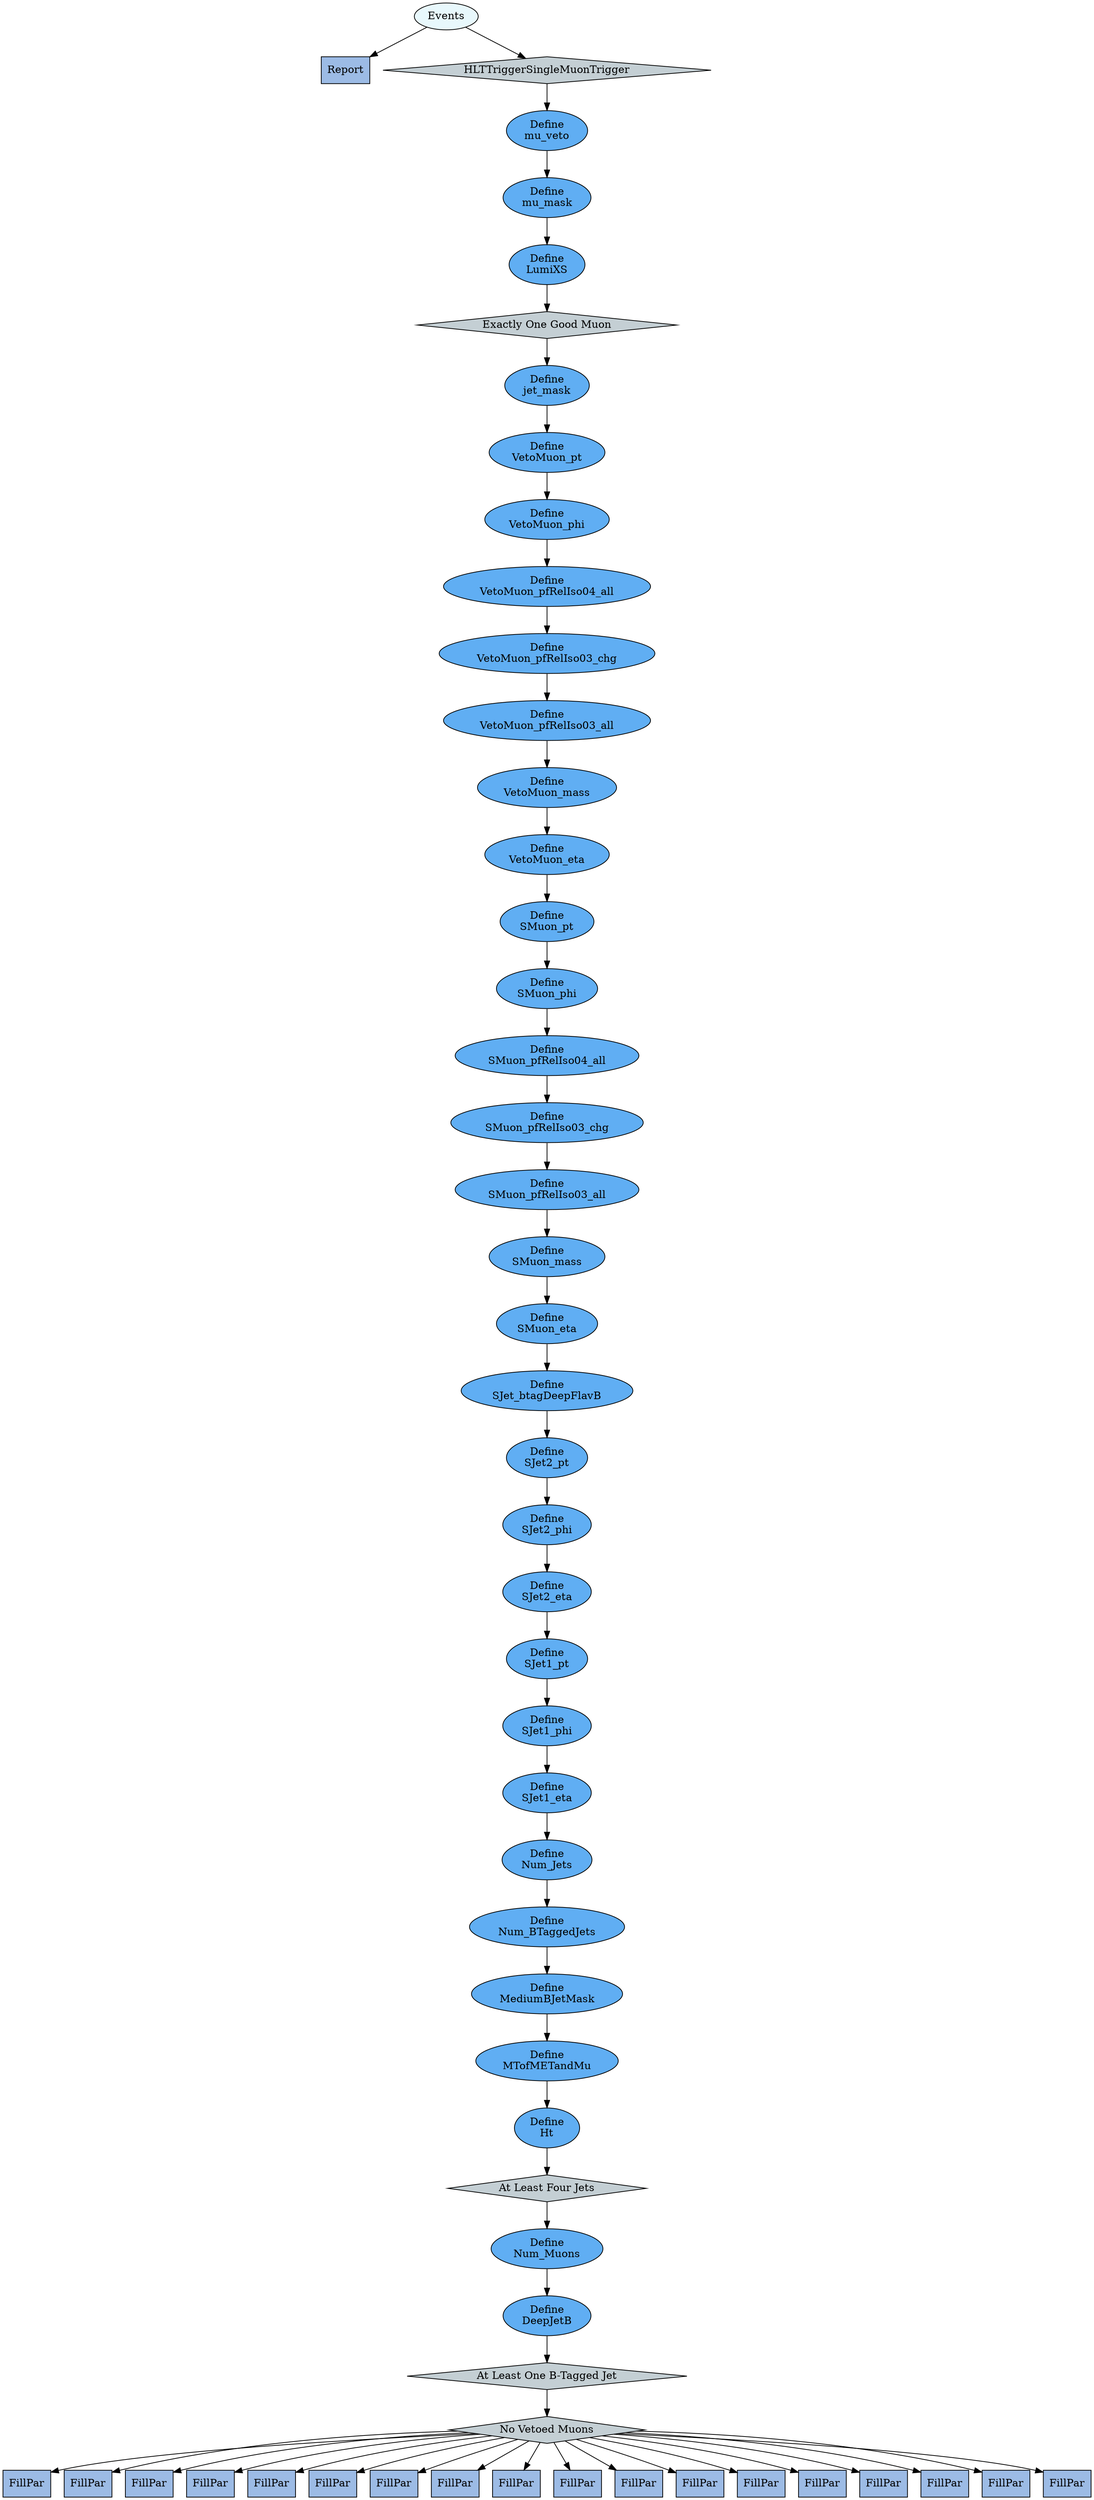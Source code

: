 digraph {
	1 [label="Report", style="filled", fillcolor="#9cbbe5", shape="box"];
	0 [label="Events", style="filled", fillcolor="#e8f8fc", shape="oval"];
	2 [label="FillPar", style="filled", fillcolor="#9cbbe5", shape="box"];
	151 [label="No Vetoed Muons", style="filled", fillcolor="#c4cfd4", shape="diamond"];
	148 [label="At Least One B-Tagged Jet", style="filled", fillcolor="#c4cfd4", shape="diamond"];
	149 [label="Define
DeepJetB", style="filled", fillcolor="#60aef3", shape="oval"];
	150 [label="Define
Num_Muons", style="filled", fillcolor="#60aef3", shape="oval"];
	120 [label="At Least Four Jets", style="filled", fillcolor="#c4cfd4", shape="diamond"];
	121 [label="Define
Ht", style="filled", fillcolor="#60aef3", shape="oval"];
	122 [label="Define
MTofMETandMu", style="filled", fillcolor="#60aef3", shape="oval"];
	123 [label="Define
MediumBJetMask", style="filled", fillcolor="#60aef3", shape="oval"];
	124 [label="Define
Num_BTaggedJets", style="filled", fillcolor="#60aef3", shape="oval"];
	125 [label="Define
Num_Jets", style="filled", fillcolor="#60aef3", shape="oval"];
	126 [label="Define
SJet1_eta", style="filled", fillcolor="#60aef3", shape="oval"];
	127 [label="Define
SJet1_phi", style="filled", fillcolor="#60aef3", shape="oval"];
	128 [label="Define
SJet1_pt", style="filled", fillcolor="#60aef3", shape="oval"];
	129 [label="Define
SJet2_eta", style="filled", fillcolor="#60aef3", shape="oval"];
	130 [label="Define
SJet2_phi", style="filled", fillcolor="#60aef3", shape="oval"];
	131 [label="Define
SJet2_pt", style="filled", fillcolor="#60aef3", shape="oval"];
	132 [label="Define
SJet_btagDeepFlavB", style="filled", fillcolor="#60aef3", shape="oval"];
	133 [label="Define
SMuon_eta", style="filled", fillcolor="#60aef3", shape="oval"];
	134 [label="Define
SMuon_mass", style="filled", fillcolor="#60aef3", shape="oval"];
	135 [label="Define
SMuon_pfRelIso03_all", style="filled", fillcolor="#60aef3", shape="oval"];
	136 [label="Define
SMuon_pfRelIso03_chg", style="filled", fillcolor="#60aef3", shape="oval"];
	137 [label="Define
SMuon_pfRelIso04_all", style="filled", fillcolor="#60aef3", shape="oval"];
	138 [label="Define
SMuon_phi", style="filled", fillcolor="#60aef3", shape="oval"];
	139 [label="Define
SMuon_pt", style="filled", fillcolor="#60aef3", shape="oval"];
	140 [label="Define
VetoMuon_eta", style="filled", fillcolor="#60aef3", shape="oval"];
	141 [label="Define
VetoMuon_mass", style="filled", fillcolor="#60aef3", shape="oval"];
	142 [label="Define
VetoMuon_pfRelIso03_all", style="filled", fillcolor="#60aef3", shape="oval"];
	143 [label="Define
VetoMuon_pfRelIso03_chg", style="filled", fillcolor="#60aef3", shape="oval"];
	144 [label="Define
VetoMuon_pfRelIso04_all", style="filled", fillcolor="#60aef3", shape="oval"];
	145 [label="Define
VetoMuon_phi", style="filled", fillcolor="#60aef3", shape="oval"];
	146 [label="Define
VetoMuon_pt", style="filled", fillcolor="#60aef3", shape="oval"];
	147 [label="Define
jet_mask", style="filled", fillcolor="#60aef3", shape="oval"];
	116 [label="Exactly One Good Muon", style="filled", fillcolor="#c4cfd4", shape="diamond"];
	117 [label="Define
LumiXS", style="filled", fillcolor="#60aef3", shape="oval"];
	118 [label="Define
mu_mask", style="filled", fillcolor="#60aef3", shape="oval"];
	119 [label="Define
mu_veto", style="filled", fillcolor="#60aef3", shape="oval"];
	115 [label="HLTTriggerSingleMuonTrigger", style="filled", fillcolor="#c4cfd4", shape="diamond"];
	0 [label="Events", style="filled", fillcolor="#e8f8fc", shape="oval"];
	3 [label="FillPar", style="filled", fillcolor="#9cbbe5", shape="box"];
	4 [label="FillPar", style="filled", fillcolor="#9cbbe5", shape="box"];
	5 [label="FillPar", style="filled", fillcolor="#9cbbe5", shape="box"];
	6 [label="FillPar", style="filled", fillcolor="#9cbbe5", shape="box"];
	7 [label="FillPar", style="filled", fillcolor="#9cbbe5", shape="box"];
	8 [label="FillPar", style="filled", fillcolor="#9cbbe5", shape="box"];
	9 [label="FillPar", style="filled", fillcolor="#9cbbe5", shape="box"];
	10 [label="FillPar", style="filled", fillcolor="#9cbbe5", shape="box"];
	11 [label="FillPar", style="filled", fillcolor="#9cbbe5", shape="box"];
	12 [label="FillPar", style="filled", fillcolor="#9cbbe5", shape="box"];
	13 [label="FillPar", style="filled", fillcolor="#9cbbe5", shape="box"];
	14 [label="FillPar", style="filled", fillcolor="#9cbbe5", shape="box"];
	15 [label="FillPar", style="filled", fillcolor="#9cbbe5", shape="box"];
	16 [label="FillPar", style="filled", fillcolor="#9cbbe5", shape="box"];
	17 [label="FillPar", style="filled", fillcolor="#9cbbe5", shape="box"];
	18 [label="FillPar", style="filled", fillcolor="#9cbbe5", shape="box"];
	19 [label="FillPar", style="filled", fillcolor="#9cbbe5", shape="box"];
	0 -> 1;
	151 -> 2;
	148 -> 151;
	149 -> 148;
	150 -> 149;
	120 -> 150;
	121 -> 120;
	122 -> 121;
	123 -> 122;
	124 -> 123;
	125 -> 124;
	126 -> 125;
	127 -> 126;
	128 -> 127;
	129 -> 128;
	130 -> 129;
	131 -> 130;
	132 -> 131;
	133 -> 132;
	134 -> 133;
	135 -> 134;
	136 -> 135;
	137 -> 136;
	138 -> 137;
	139 -> 138;
	140 -> 139;
	141 -> 140;
	142 -> 141;
	143 -> 142;
	144 -> 143;
	145 -> 144;
	146 -> 145;
	147 -> 146;
	116 -> 147;
	117 -> 116;
	118 -> 117;
	119 -> 118;
	115 -> 119;
	0 -> 115;
	151 -> 3;
	151 -> 4;
	151 -> 5;
	151 -> 6;
	151 -> 7;
	151 -> 8;
	151 -> 9;
	151 -> 10;
	151 -> 11;
	151 -> 12;
	151 -> 13;
	151 -> 14;
	151 -> 15;
	151 -> 16;
	151 -> 17;
	151 -> 18;
	151 -> 19;
}